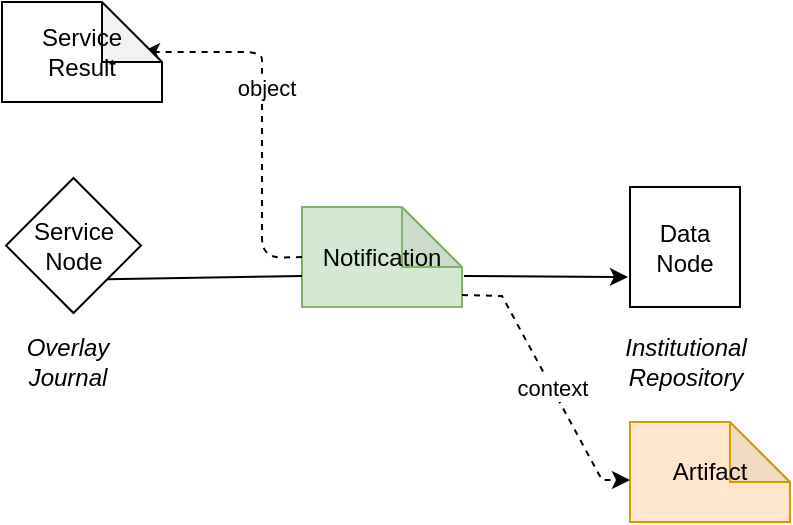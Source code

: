 <mxfile version="17.2.4" type="google"><diagram id="bKlIuONL0UMYNWtzhna3" name="Page-1"><mxGraphModel grid="1" page="1" gridSize="10" guides="1" tooltips="1" connect="1" arrows="1" fold="1" pageScale="1" pageWidth="827" pageHeight="1169" math="0" shadow="0"><root><mxCell id="0"/><mxCell id="1" parent="0"/><mxCell id="B7y1gIS1nqqBivOsphvt-4" value="Data&lt;br&gt;Node" style="rounded=0;whiteSpace=wrap;html=1;rotation=0;" vertex="1" parent="1"><mxGeometry x="414" y="382.5" width="55" height="60" as="geometry"/></mxCell><mxCell id="B7y1gIS1nqqBivOsphvt-5" value="Notification" style="shape=note;whiteSpace=wrap;html=1;backgroundOutline=1;darkOpacity=0.05;strokeColor=#82b366;fillColor=#d5e8d4;" vertex="1" parent="1"><mxGeometry x="250" y="392.5" width="80" height="50" as="geometry"/></mxCell><mxCell id="B7y1gIS1nqqBivOsphvt-8" value="" style="endArrow=classic;html=1;exitX=0;exitY=0.5;exitDx=0;exitDy=0;exitPerimeter=0;entryX=0;entryY=0.5;entryDx=0;entryDy=0;entryPerimeter=0;dashed=1;" edge="1" parent="1" source="B7y1gIS1nqqBivOsphvt-5"><mxGeometry width="50" height="50" relative="1" as="geometry"><mxPoint x="390" y="370" as="sourcePoint"/><mxPoint x="170" y="315" as="targetPoint"/><Array as="points"><mxPoint x="230" y="418"/><mxPoint x="230" y="330"/><mxPoint x="230" y="315"/></Array></mxGeometry></mxCell><mxCell id="B7y1gIS1nqqBivOsphvt-9" value="object" style="edgeLabel;html=1;align=center;verticalAlign=middle;resizable=0;points=[];" vertex="1" connectable="0" parent="B7y1gIS1nqqBivOsphvt-8"><mxGeometry x="0.15" y="-2" relative="1" as="geometry"><mxPoint as="offset"/></mxGeometry></mxCell><mxCell id="B7y1gIS1nqqBivOsphvt-10" value="" style="endArrow=none;html=1;exitX=1;exitY=1;exitDx=0;exitDy=0;" edge="1" parent="1" source="qJPWsQ2E9NH4Jc2ol6bn-1"><mxGeometry width="50" height="50" relative="1" as="geometry"><mxPoint x="167.5" y="427.5" as="sourcePoint"/><mxPoint x="250" y="427" as="targetPoint"/></mxGeometry></mxCell><mxCell id="B7y1gIS1nqqBivOsphvt-11" value="" style="endArrow=classic;html=1;entryX=0;entryY=0.75;entryDx=0;entryDy=0;" edge="1" parent="1"><mxGeometry width="50" height="50" relative="1" as="geometry"><mxPoint x="331" y="427" as="sourcePoint"/><mxPoint x="413" y="427.5" as="targetPoint"/></mxGeometry></mxCell><mxCell id="B7y1gIS1nqqBivOsphvt-12" value="&lt;i&gt;Overlay&lt;br&gt;Journal&lt;br&gt;&lt;/i&gt;" style="text;html=1;strokeColor=none;fillColor=none;align=center;verticalAlign=middle;whiteSpace=wrap;rounded=0;" vertex="1" parent="1"><mxGeometry x="112.5" y="460" width="40" height="20" as="geometry"/></mxCell><mxCell id="B7y1gIS1nqqBivOsphvt-13" value="&lt;i&gt;Institutional&lt;br&gt;Repository&lt;br&gt;&lt;/i&gt;" style="text;html=1;strokeColor=none;fillColor=none;align=center;verticalAlign=middle;whiteSpace=wrap;rounded=0;" vertex="1" parent="1"><mxGeometry x="421.5" y="460" width="40" height="20" as="geometry"/></mxCell><mxCell id="1w3zaBxk2jP9lgrqFNdk-1" value="Service&lt;br&gt;Result" style="shape=note;whiteSpace=wrap;html=1;backgroundOutline=1;darkOpacity=0.05;" vertex="1" parent="1"><mxGeometry x="100" y="290" width="80" height="50" as="geometry"/></mxCell><mxCell id="1w3zaBxk2jP9lgrqFNdk-2" value="Artifact" style="shape=note;whiteSpace=wrap;html=1;backgroundOutline=1;darkOpacity=0.05;strokeColor=#d79b00;fillColor=#ffe6cc;" vertex="1" parent="1"><mxGeometry x="414" y="500" width="80" height="50" as="geometry"/></mxCell><mxCell id="1w3zaBxk2jP9lgrqFNdk-3" value="" style="endArrow=classic;html=1;rounded=0;entryX=0;entryY=0.5;entryDx=0;entryDy=0;entryPerimeter=0;exitX=0;exitY=0;exitDx=80;exitDy=40;exitPerimeter=0;dashed=1;" edge="1" parent="1"><mxGeometry width="50" height="50" relative="1" as="geometry"><mxPoint x="330" y="436.5" as="sourcePoint"/><mxPoint x="414" y="529" as="targetPoint"/><Array as="points"><mxPoint x="350" y="437"/><mxPoint x="400" y="529"/></Array></mxGeometry></mxCell><mxCell id="1w3zaBxk2jP9lgrqFNdk-8" value="context" style="edgeLabel;html=1;align=center;verticalAlign=middle;resizable=0;points=[];" connectable="0" vertex="1" parent="1w3zaBxk2jP9lgrqFNdk-3"><mxGeometry x="0.043" relative="1" as="geometry"><mxPoint as="offset"/></mxGeometry></mxCell><mxCell id="qJPWsQ2E9NH4Jc2ol6bn-1" value="Service&lt;br&gt;Node" style="rhombus;whiteSpace=wrap;html=1;" vertex="1" parent="1"><mxGeometry x="102" y="378" width="67.5" height="67.5" as="geometry"/></mxCell></root></mxGraphModel></diagram></mxfile>
